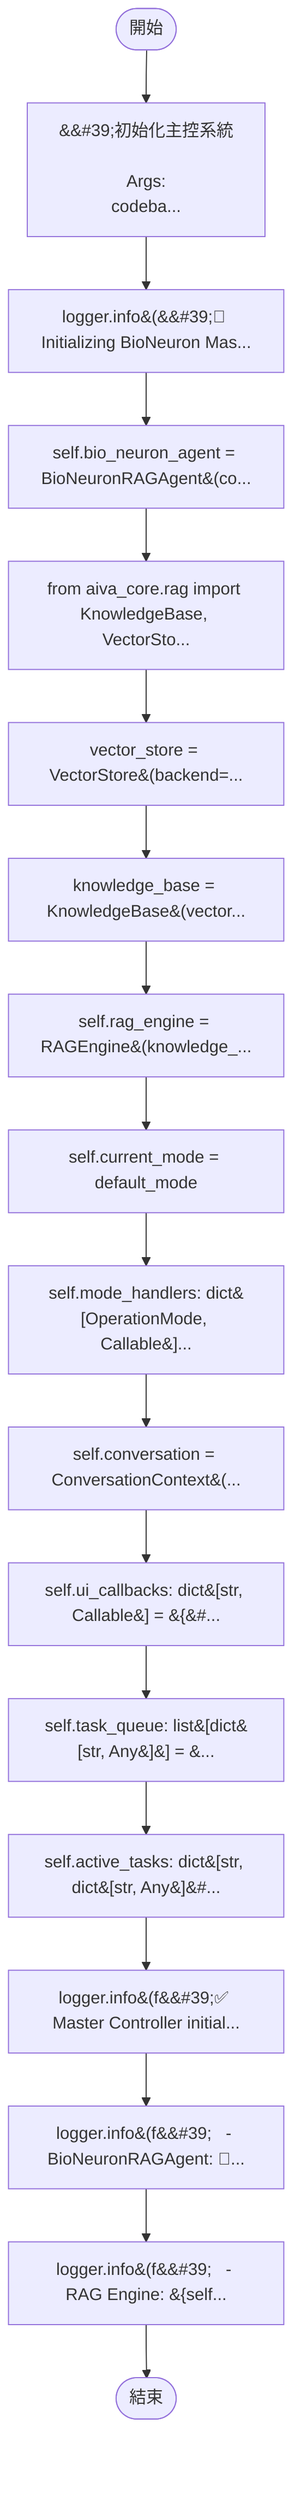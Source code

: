 flowchart TB
    n1([開始])
    n2([結束])
    n3[&amp;&#35;39;初始化主控系統\n\n        Args:\n            codeba...]
    n4[logger.info&#40;&amp;&#35;39;🧠 Initializing BioNeuron Mas...]
    n5[self.bio_neuron_agent = BioNeuronRAGAgent&#40;co...]
    n6[from aiva_core.rag import KnowledgeBase, VectorSto...]
    n7[vector_store = VectorStore&#40;backend=...]
    n8[knowledge_base = KnowledgeBase&#40;vector...]
    n9[self.rag_engine = RAGEngine&#40;knowledge_...]
    n10[self.current_mode = default_mode]
    n11[self.mode_handlers: dict&#91;OperationMode, Callable&#93;...]
    n12[self.conversation = ConversationContext&#40;...]
    n13[self.ui_callbacks: dict&#91;str, Callable&#93; = &#123;&#...]
    n14[self.task_queue: list&#91;dict&#91;str, Any&#93;&#93; = &...]
    n15[self.active_tasks: dict&#91;str, dict&#91;str, Any&#93;&#...]
    n16[logger.info&#40;f&amp;&#35;39;✅ Master Controller initial...]
    n17[logger.info&#40;f&amp;&#35;39;   - BioNeuronRAGAgent: &#1...]
    n18[logger.info&#40;f&amp;&#35;39;   - RAG Engine: &#123;self...]
    n1 --> n3
    n3 --> n4
    n4 --> n5
    n5 --> n6
    n6 --> n7
    n7 --> n8
    n8 --> n9
    n9 --> n10
    n10 --> n11
    n11 --> n12
    n12 --> n13
    n13 --> n14
    n14 --> n15
    n15 --> n16
    n16 --> n17
    n17 --> n18
    n18 --> n2